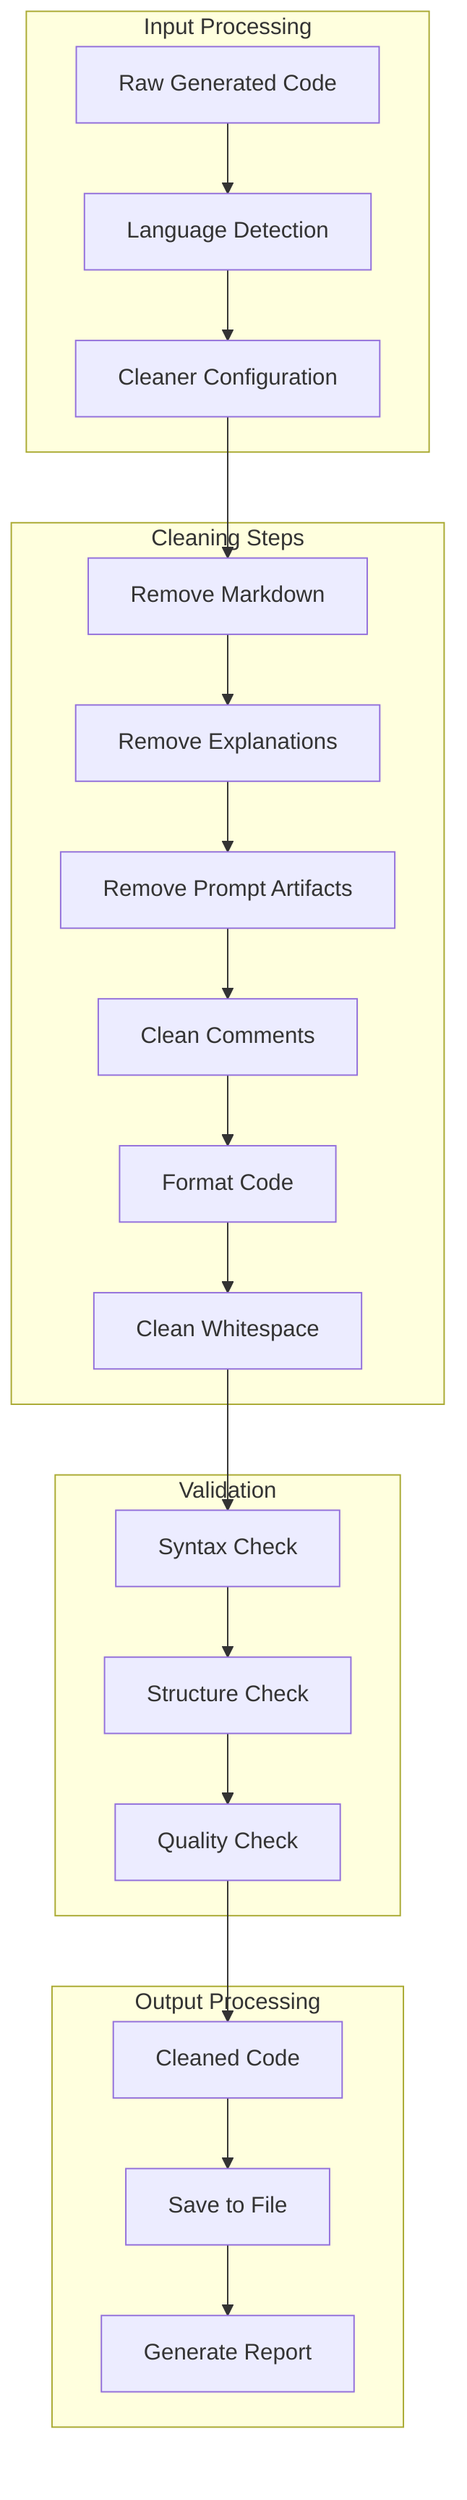 graph TD
    %% Code Cleaning Process
    subgraph Input["Input Processing"]
        Raw[Raw Generated Code]
        Lang[Language Detection]
        Config[Cleaner Configuration]
    end

    subgraph Cleaning["Cleaning Steps"]
        MD[Remove Markdown]
        Exp[Remove Explanations]
        Prompt[Remove Prompt Artifacts]
        Comment[Clean Comments]
        Format[Format Code]
        Space[Clean Whitespace]
    end

    subgraph Validation["Validation"]
        Syntax[Syntax Check]
        Structure[Structure Check]
        Quality[Quality Check]
    end

    subgraph Output["Output Processing"]
        Clean[Cleaned Code]
        Save[Save to File]
        Report[Generate Report]
    end

    %% Flow
    Raw --> Lang
    Lang --> Config
    Config --> MD

    MD --> Exp
    Exp --> Prompt
    Prompt --> Comment
    Comment --> Format
    Format --> Space

    Space --> Syntax
    Syntax --> Structure
    Structure --> Quality

    Quality --> Clean
    Clean --> Save
    Save --> Report